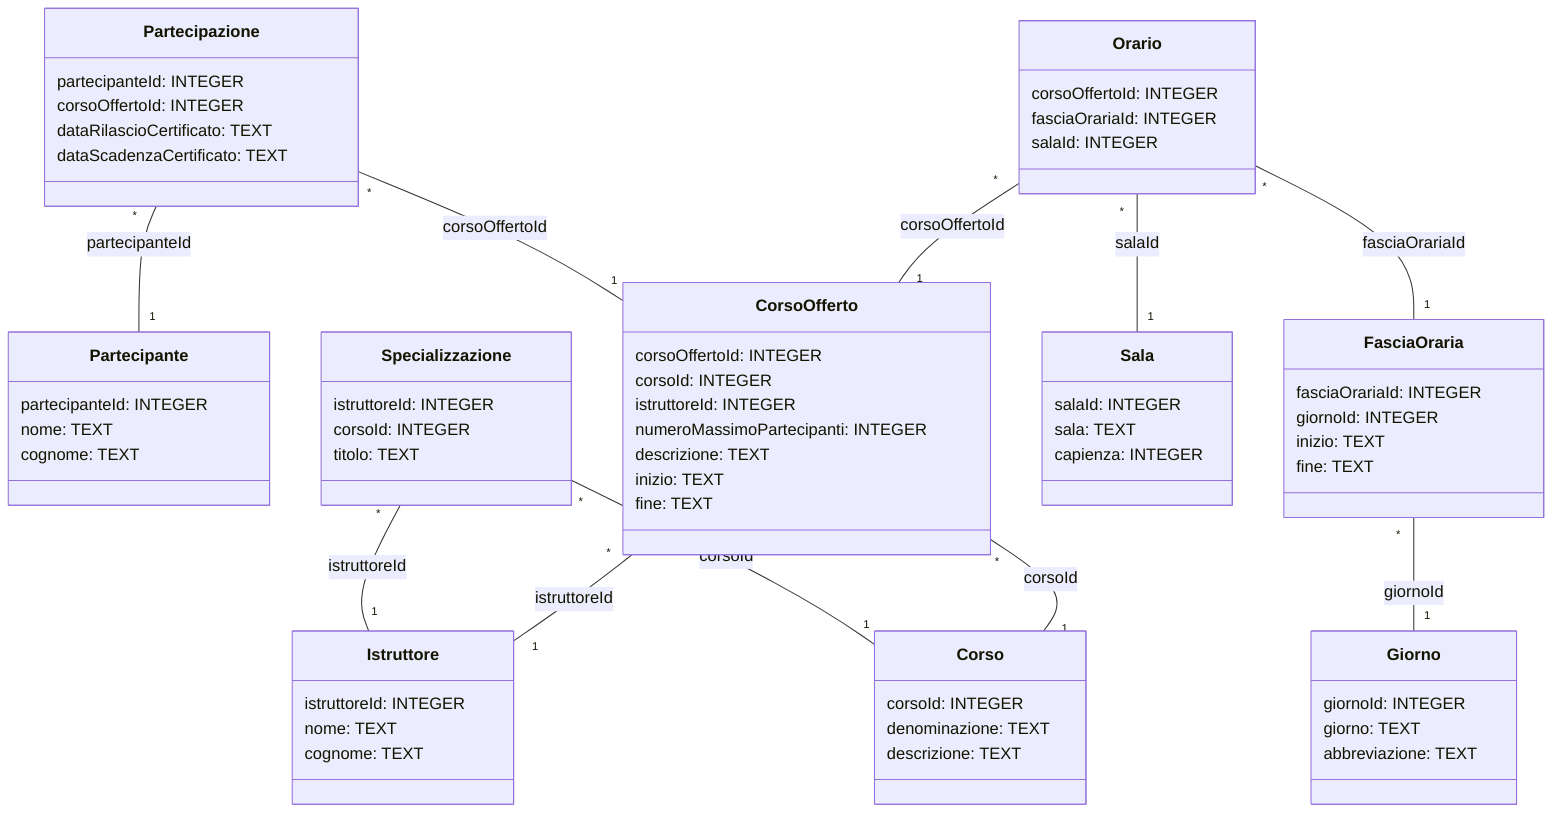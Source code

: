 classDiagram
class Partecipante {
	partecipanteId: INTEGER
	nome: TEXT
	cognome: TEXT
}

class Istruttore {
	istruttoreId: INTEGER
	nome: TEXT
	cognome: TEXT
}

class Corso {
	corsoId: INTEGER
	denominazione: TEXT
	descrizione: TEXT
}

class CorsoOfferto {
	corsoOffertoId: INTEGER
	corsoId: INTEGER
	istruttoreId: INTEGER
	numeroMassimoPartecipanti: INTEGER
	descrizione: TEXT
	inizio: TEXT
	fine: TEXT
}

class Giorno {
	giornoId: INTEGER
	giorno: TEXT
	abbreviazione: TEXT
}

class FasciaOraria {
	fasciaOrariaId: INTEGER
	giornoId: INTEGER
	inizio: TEXT
	fine: TEXT
}

class Sala {
	salaId: INTEGER
	sala: TEXT
	capienza: INTEGER
}

class Orario {
	corsoOffertoId: INTEGER
	fasciaOrariaId: INTEGER
	salaId: INTEGER
}

class Partecipazione {
	partecipanteId: INTEGER
	corsoOffertoId: INTEGER
	dataRilascioCertificato: TEXT
	dataScadenzaCertificato: TEXT
}

class Specializzazione {
	istruttoreId: INTEGER
	corsoId: INTEGER
	titolo: TEXT
}

CorsoOfferto "*" -- "1" Istruttore : istruttoreId
CorsoOfferto "*" -- "1" Corso : corsoId
FasciaOraria "*" -- "1" Giorno : giornoId
Orario "*" -- "1" Sala : salaId
Orario "*" -- "1" FasciaOraria : fasciaOrariaId
Orario "*" -- "1" CorsoOfferto : corsoOffertoId
Partecipazione "*" -- "1" CorsoOfferto : corsoOffertoId
Partecipazione "*" -- "1" Partecipante : partecipanteId
Specializzazione "*" -- "1" Corso : corsoId
Specializzazione "*" -- "1" Istruttore : istruttoreId